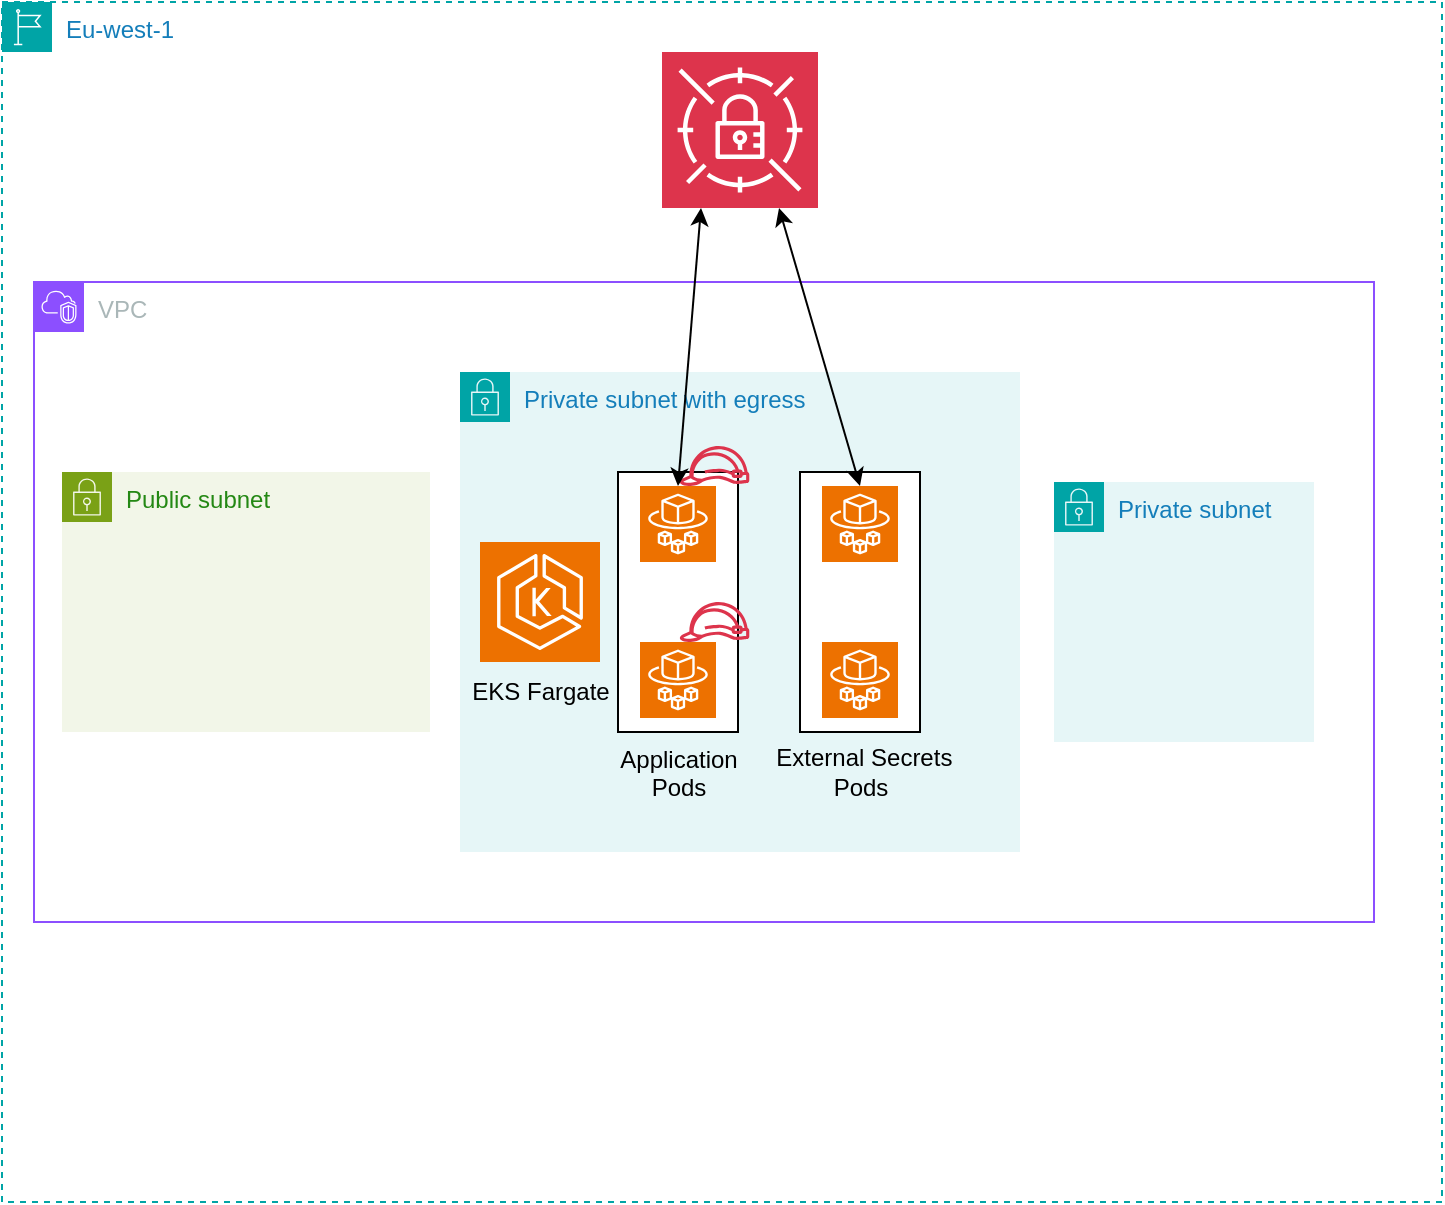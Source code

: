 <mxfile version="24.1.0" type="device">
  <diagram name="Pagina-1" id="xNtNMb0NW7ErmVcak8OL">
    <mxGraphModel dx="1434" dy="772" grid="1" gridSize="10" guides="1" tooltips="1" connect="1" arrows="1" fold="1" page="1" pageScale="1" pageWidth="827" pageHeight="1169" math="0" shadow="0">
      <root>
        <mxCell id="0" />
        <mxCell id="1" parent="0" />
        <mxCell id="lmFoOTisl5el3eerkWaA-2" value="VPC" style="points=[[0,0],[0.25,0],[0.5,0],[0.75,0],[1,0],[1,0.25],[1,0.5],[1,0.75],[1,1],[0.75,1],[0.5,1],[0.25,1],[0,1],[0,0.75],[0,0.5],[0,0.25]];outlineConnect=0;gradientColor=none;html=1;whiteSpace=wrap;fontSize=12;fontStyle=0;container=1;pointerEvents=0;collapsible=0;recursiveResize=0;shape=mxgraph.aws4.group;grIcon=mxgraph.aws4.group_vpc2;strokeColor=#8C4FFF;fillColor=none;verticalAlign=top;align=left;spacingLeft=30;fontColor=#AAB7B8;dashed=0;" vertex="1" parent="1">
          <mxGeometry x="70" y="180" width="670" height="320" as="geometry" />
        </mxCell>
        <mxCell id="lmFoOTisl5el3eerkWaA-11" value="Eu-west-1" style="points=[[0,0],[0.25,0],[0.5,0],[0.75,0],[1,0],[1,0.25],[1,0.5],[1,0.75],[1,1],[0.75,1],[0.5,1],[0.25,1],[0,1],[0,0.75],[0,0.5],[0,0.25]];outlineConnect=0;gradientColor=none;html=1;whiteSpace=wrap;fontSize=12;fontStyle=0;container=1;pointerEvents=0;collapsible=0;recursiveResize=0;shape=mxgraph.aws4.group;grIcon=mxgraph.aws4.group_region;strokeColor=#00A4A6;fillColor=none;verticalAlign=top;align=left;spacingLeft=30;fontColor=#147EBA;dashed=1;" vertex="1" parent="1">
          <mxGeometry x="54" y="40" width="720" height="600" as="geometry" />
        </mxCell>
        <mxCell id="lmFoOTisl5el3eerkWaA-8" value="" style="sketch=0;points=[[0,0,0],[0.25,0,0],[0.5,0,0],[0.75,0,0],[1,0,0],[0,1,0],[0.25,1,0],[0.5,1,0],[0.75,1,0],[1,1,0],[0,0.25,0],[0,0.5,0],[0,0.75,0],[1,0.25,0],[1,0.5,0],[1,0.75,0]];outlineConnect=0;fontColor=#232F3E;fillColor=#DD344C;strokeColor=#ffffff;dashed=0;verticalLabelPosition=bottom;verticalAlign=top;align=center;html=1;fontSize=12;fontStyle=0;aspect=fixed;shape=mxgraph.aws4.resourceIcon;resIcon=mxgraph.aws4.secrets_manager;" vertex="1" parent="lmFoOTisl5el3eerkWaA-11">
          <mxGeometry x="330" y="25" width="78" height="78" as="geometry" />
        </mxCell>
        <mxCell id="lmFoOTisl5el3eerkWaA-3" value="Private subnet with egress" style="points=[[0,0],[0.25,0],[0.5,0],[0.75,0],[1,0],[1,0.25],[1,0.5],[1,0.75],[1,1],[0.75,1],[0.5,1],[0.25,1],[0,1],[0,0.75],[0,0.5],[0,0.25]];outlineConnect=0;gradientColor=none;html=1;whiteSpace=wrap;fontSize=12;fontStyle=0;container=1;pointerEvents=0;collapsible=0;recursiveResize=0;shape=mxgraph.aws4.group;grIcon=mxgraph.aws4.group_security_group;grStroke=0;strokeColor=#00A4A6;fillColor=#E6F6F7;verticalAlign=top;align=left;spacingLeft=30;fontColor=#147EBA;dashed=0;" vertex="1" parent="lmFoOTisl5el3eerkWaA-11">
          <mxGeometry x="229" y="185" width="280" height="240" as="geometry" />
        </mxCell>
        <mxCell id="lurUt8C348FZRXjIUJWu-15" value="Application&lt;div&gt;Pods&lt;/div&gt;" style="verticalLabelPosition=bottom;verticalAlign=top;html=1;shape=mxgraph.basic.rect;fillColor2=none;strokeWidth=1;size=20;indent=5;" parent="lmFoOTisl5el3eerkWaA-3" vertex="1">
          <mxGeometry x="79" y="50" width="60" height="130" as="geometry" />
        </mxCell>
        <mxCell id="lurUt8C348FZRXjIUJWu-14" value="" style="verticalLabelPosition=bottom;verticalAlign=top;html=1;shape=mxgraph.basic.rect;fillColor2=none;strokeWidth=1;size=20;indent=5;" parent="lmFoOTisl5el3eerkWaA-3" vertex="1">
          <mxGeometry x="170" y="50" width="60" height="130" as="geometry" />
        </mxCell>
        <mxCell id="lurUt8C348FZRXjIUJWu-8" value="" style="sketch=0;points=[[0,0,0],[0.25,0,0],[0.5,0,0],[0.75,0,0],[1,0,0],[0,1,0],[0.25,1,0],[0.5,1,0],[0.75,1,0],[1,1,0],[0,0.25,0],[0,0.5,0],[0,0.75,0],[1,0.25,0],[1,0.5,0],[1,0.75,0]];outlineConnect=0;fontColor=#232F3E;fillColor=#ED7100;strokeColor=#ffffff;dashed=0;verticalLabelPosition=bottom;verticalAlign=top;align=center;html=1;fontSize=12;fontStyle=0;aspect=fixed;shape=mxgraph.aws4.resourceIcon;resIcon=mxgraph.aws4.eks;" parent="lmFoOTisl5el3eerkWaA-3" vertex="1">
          <mxGeometry x="10" y="85" width="60" height="60" as="geometry" />
        </mxCell>
        <mxCell id="lurUt8C348FZRXjIUJWu-9" value="" style="sketch=0;points=[[0,0,0],[0.25,0,0],[0.5,0,0],[0.75,0,0],[1,0,0],[0,1,0],[0.25,1,0],[0.5,1,0],[0.75,1,0],[1,1,0],[0,0.25,0],[0,0.5,0],[0,0.75,0],[1,0.25,0],[1,0.5,0],[1,0.75,0]];outlineConnect=0;fontColor=#232F3E;fillColor=#ED7100;strokeColor=#ffffff;dashed=0;verticalLabelPosition=bottom;verticalAlign=top;align=center;html=1;fontSize=12;fontStyle=0;aspect=fixed;shape=mxgraph.aws4.resourceIcon;resIcon=mxgraph.aws4.fargate;" parent="lmFoOTisl5el3eerkWaA-3" vertex="1">
          <mxGeometry x="90" y="57" width="38" height="38" as="geometry" />
        </mxCell>
        <mxCell id="lurUt8C348FZRXjIUJWu-10" value="" style="sketch=0;points=[[0,0,0],[0.25,0,0],[0.5,0,0],[0.75,0,0],[1,0,0],[0,1,0],[0.25,1,0],[0.5,1,0],[0.75,1,0],[1,1,0],[0,0.25,0],[0,0.5,0],[0,0.75,0],[1,0.25,0],[1,0.5,0],[1,0.75,0]];outlineConnect=0;fontColor=#232F3E;fillColor=#ED7100;strokeColor=#ffffff;dashed=0;verticalLabelPosition=bottom;verticalAlign=top;align=center;html=1;fontSize=12;fontStyle=0;aspect=fixed;shape=mxgraph.aws4.resourceIcon;resIcon=mxgraph.aws4.fargate;" parent="lmFoOTisl5el3eerkWaA-3" vertex="1">
          <mxGeometry x="90" y="135" width="38" height="38" as="geometry" />
        </mxCell>
        <mxCell id="lurUt8C348FZRXjIUJWu-11" value="" style="sketch=0;points=[[0,0,0],[0.25,0,0],[0.5,0,0],[0.75,0,0],[1,0,0],[0,1,0],[0.25,1,0],[0.5,1,0],[0.75,1,0],[1,1,0],[0,0.25,0],[0,0.5,0],[0,0.75,0],[1,0.25,0],[1,0.5,0],[1,0.75,0]];outlineConnect=0;fontColor=#232F3E;fillColor=#ED7100;strokeColor=#ffffff;dashed=0;verticalLabelPosition=bottom;verticalAlign=top;align=center;html=1;fontSize=12;fontStyle=0;aspect=fixed;shape=mxgraph.aws4.resourceIcon;resIcon=mxgraph.aws4.fargate;" parent="lmFoOTisl5el3eerkWaA-3" vertex="1">
          <mxGeometry x="181" y="135" width="38" height="38" as="geometry" />
        </mxCell>
        <mxCell id="lurUt8C348FZRXjIUJWu-12" value="" style="sketch=0;points=[[0,0,0],[0.25,0,0],[0.5,0,0],[0.75,0,0],[1,0,0],[0,1,0],[0.25,1,0],[0.5,1,0],[0.75,1,0],[1,1,0],[0,0.25,0],[0,0.5,0],[0,0.75,0],[1,0.25,0],[1,0.5,0],[1,0.75,0]];outlineConnect=0;fontColor=#232F3E;fillColor=#ED7100;strokeColor=#ffffff;dashed=0;verticalLabelPosition=bottom;verticalAlign=top;align=center;html=1;fontSize=12;fontStyle=0;aspect=fixed;shape=mxgraph.aws4.resourceIcon;resIcon=mxgraph.aws4.fargate;" parent="lmFoOTisl5el3eerkWaA-3" vertex="1">
          <mxGeometry x="181" y="57" width="38" height="38" as="geometry" />
        </mxCell>
        <mxCell id="lmFoOTisl5el3eerkWaA-4" value="EKS Fargate" style="text;html=1;align=center;verticalAlign=middle;resizable=0;points=[];autosize=1;strokeColor=none;fillColor=none;" vertex="1" parent="lmFoOTisl5el3eerkWaA-3">
          <mxGeometry x="-5" y="145" width="90" height="30" as="geometry" />
        </mxCell>
        <mxCell id="lmFoOTisl5el3eerkWaA-6" value="" style="sketch=0;outlineConnect=0;fontColor=#232F3E;gradientColor=none;fillColor=#DD344C;strokeColor=none;dashed=0;verticalLabelPosition=bottom;verticalAlign=top;align=center;html=1;fontSize=12;fontStyle=0;aspect=fixed;pointerEvents=1;shape=mxgraph.aws4.role;" vertex="1" parent="lmFoOTisl5el3eerkWaA-3">
          <mxGeometry x="109.55" y="37" width="35.45" height="20" as="geometry" />
        </mxCell>
        <mxCell id="lmFoOTisl5el3eerkWaA-7" value="" style="sketch=0;outlineConnect=0;fontColor=#232F3E;gradientColor=none;fillColor=#DD344C;strokeColor=none;dashed=0;verticalLabelPosition=bottom;verticalAlign=top;align=center;html=1;fontSize=12;fontStyle=0;aspect=fixed;pointerEvents=1;shape=mxgraph.aws4.role;" vertex="1" parent="lmFoOTisl5el3eerkWaA-3">
          <mxGeometry x="109.55" y="115" width="35.45" height="20" as="geometry" />
        </mxCell>
        <mxCell id="lurUt8C348FZRXjIUJWu-16" value="&lt;span style=&quot;background-color: initial;&quot;&gt;&amp;nbsp;&lt;/span&gt;&lt;span style=&quot;background-color: initial;&quot;&gt;External Secrets&lt;/span&gt;&lt;div&gt;&lt;span style=&quot;background-color: initial;&quot;&gt;Pods&lt;/span&gt;&lt;/div&gt;" style="text;html=1;align=center;verticalAlign=middle;resizable=0;points=[];autosize=1;strokeColor=none;fillColor=none;" parent="lmFoOTisl5el3eerkWaA-3" vertex="1">
          <mxGeometry x="145" y="180" width="110" height="40" as="geometry" />
        </mxCell>
        <mxCell id="lmFoOTisl5el3eerkWaA-14" value="" style="endArrow=classic;startArrow=classic;html=1;rounded=0;entryX=0.25;entryY=1;entryDx=0;entryDy=0;entryPerimeter=0;exitX=0.5;exitY=0;exitDx=0;exitDy=0;exitPerimeter=0;" edge="1" parent="lmFoOTisl5el3eerkWaA-11" source="lurUt8C348FZRXjIUJWu-9" target="lmFoOTisl5el3eerkWaA-8">
          <mxGeometry width="50" height="50" relative="1" as="geometry">
            <mxPoint x="294" y="365" as="sourcePoint" />
            <mxPoint x="390" y="335" as="targetPoint" />
          </mxGeometry>
        </mxCell>
        <mxCell id="lmFoOTisl5el3eerkWaA-13" value="" style="endArrow=classic;startArrow=classic;html=1;rounded=0;entryX=0.5;entryY=0;entryDx=0;entryDy=0;entryPerimeter=0;exitX=0.75;exitY=1;exitDx=0;exitDy=0;exitPerimeter=0;" edge="1" parent="lmFoOTisl5el3eerkWaA-11" source="lmFoOTisl5el3eerkWaA-8" target="lurUt8C348FZRXjIUJWu-12">
          <mxGeometry width="50" height="50" relative="1" as="geometry">
            <mxPoint x="340" y="385" as="sourcePoint" />
            <mxPoint x="390" y="335" as="targetPoint" />
          </mxGeometry>
        </mxCell>
        <mxCell id="lmFoOTisl5el3eerkWaA-15" value="Public subnet" style="points=[[0,0],[0.25,0],[0.5,0],[0.75,0],[1,0],[1,0.25],[1,0.5],[1,0.75],[1,1],[0.75,1],[0.5,1],[0.25,1],[0,1],[0,0.75],[0,0.5],[0,0.25]];outlineConnect=0;gradientColor=none;html=1;whiteSpace=wrap;fontSize=12;fontStyle=0;container=1;pointerEvents=0;collapsible=0;recursiveResize=0;shape=mxgraph.aws4.group;grIcon=mxgraph.aws4.group_security_group;grStroke=0;strokeColor=#7AA116;fillColor=#F2F6E8;verticalAlign=top;align=left;spacingLeft=30;fontColor=#248814;dashed=0;" vertex="1" parent="lmFoOTisl5el3eerkWaA-11">
          <mxGeometry x="30" y="235" width="184" height="130" as="geometry" />
        </mxCell>
        <mxCell id="lmFoOTisl5el3eerkWaA-16" value="Private subnet" style="points=[[0,0],[0.25,0],[0.5,0],[0.75,0],[1,0],[1,0.25],[1,0.5],[1,0.75],[1,1],[0.75,1],[0.5,1],[0.25,1],[0,1],[0,0.75],[0,0.5],[0,0.25]];outlineConnect=0;gradientColor=none;html=1;whiteSpace=wrap;fontSize=12;fontStyle=0;container=1;pointerEvents=0;collapsible=0;recursiveResize=0;shape=mxgraph.aws4.group;grIcon=mxgraph.aws4.group_security_group;grStroke=0;strokeColor=#00A4A6;fillColor=#E6F6F7;verticalAlign=top;align=left;spacingLeft=30;fontColor=#147EBA;dashed=0;" vertex="1" parent="lmFoOTisl5el3eerkWaA-11">
          <mxGeometry x="526" y="240" width="130" height="130" as="geometry" />
        </mxCell>
      </root>
    </mxGraphModel>
  </diagram>
</mxfile>
